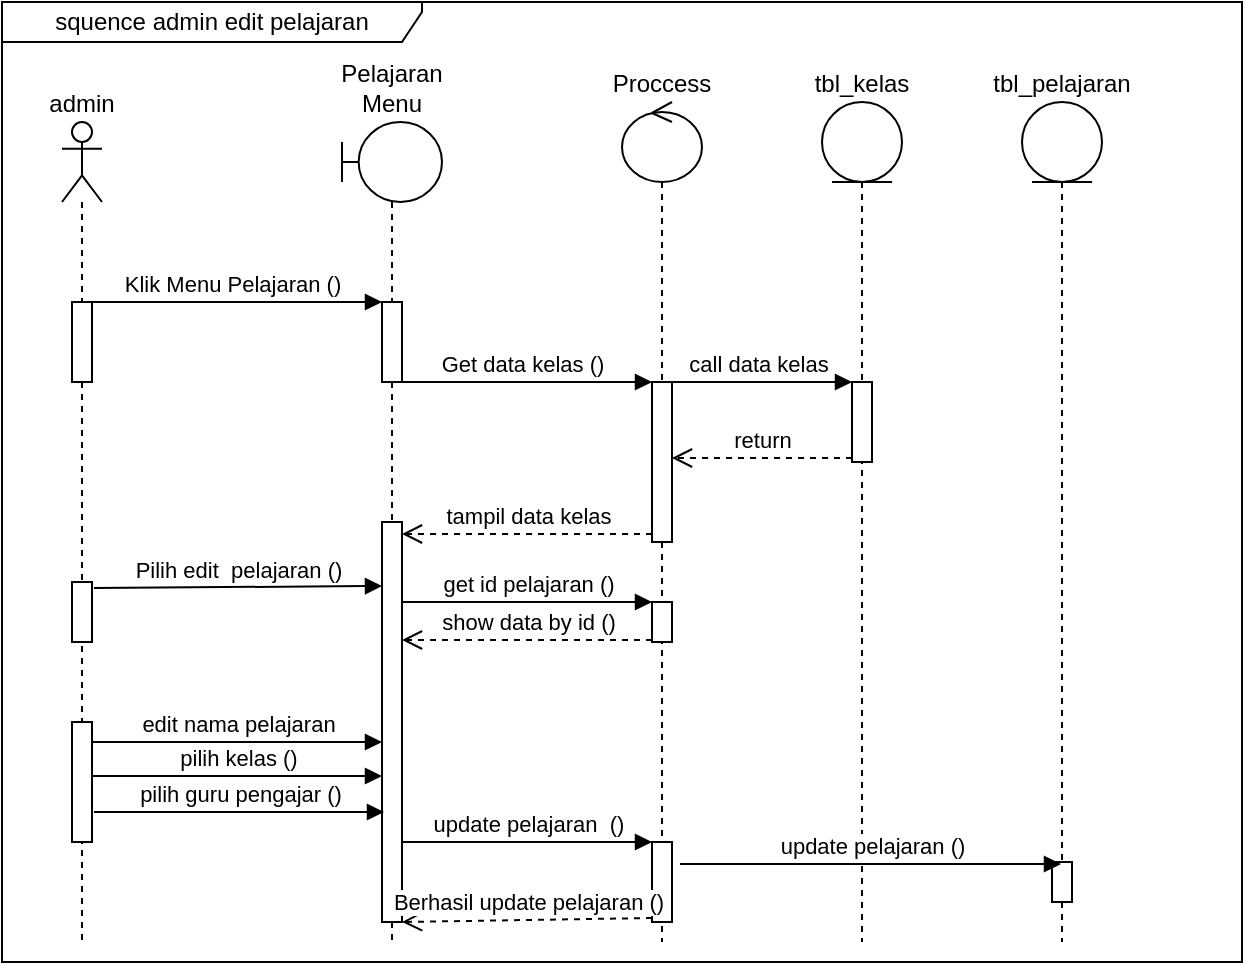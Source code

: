 <mxfile version="17.4.2" type="device"><diagram id="YW04OZU-iOZI01nlNQxz" name="Page-1"><mxGraphModel dx="862" dy="553" grid="1" gridSize="10" guides="1" tooltips="1" connect="1" arrows="1" fold="1" page="1" pageScale="1" pageWidth="850" pageHeight="1100" math="0" shadow="0"><root><mxCell id="0"/><mxCell id="1" parent="0"/><mxCell id="RFjXHHfzHuAORrrQnQT8-1" value="Pelajaran Menu" style="shape=umlLifeline;participant=umlBoundary;perimeter=lifelinePerimeter;whiteSpace=wrap;html=1;container=1;collapsible=0;recursiveResize=0;verticalAlign=bottom;spacingTop=36;outlineConnect=0;labelPosition=center;verticalLabelPosition=top;align=center;fontSize=12;" parent="1" vertex="1"><mxGeometry x="270" y="150" width="50" height="410" as="geometry"/></mxCell><mxCell id="gpz6towrVBmVh9Wy9PKK-2" value="" style="html=1;points=[];perimeter=orthogonalPerimeter;" vertex="1" parent="RFjXHHfzHuAORrrQnQT8-1"><mxGeometry x="20" y="90" width="10" height="40" as="geometry"/></mxCell><mxCell id="gpz6towrVBmVh9Wy9PKK-12" value="" style="html=1;points=[];perimeter=orthogonalPerimeter;" vertex="1" parent="RFjXHHfzHuAORrrQnQT8-1"><mxGeometry x="20" y="200" width="10" height="200" as="geometry"/></mxCell><mxCell id="RFjXHHfzHuAORrrQnQT8-4" value="Proccess" style="shape=umlLifeline;participant=umlControl;perimeter=lifelinePerimeter;whiteSpace=wrap;html=1;container=1;collapsible=0;recursiveResize=0;verticalAlign=bottom;spacingTop=36;outlineConnect=0;fontSize=12;labelPosition=center;verticalLabelPosition=top;align=center;" parent="1" vertex="1"><mxGeometry x="410" y="140" width="40" height="420" as="geometry"/></mxCell><mxCell id="gpz6towrVBmVh9Wy9PKK-5" value="" style="html=1;points=[];perimeter=orthogonalPerimeter;" vertex="1" parent="RFjXHHfzHuAORrrQnQT8-4"><mxGeometry x="15" y="140" width="10" height="80" as="geometry"/></mxCell><mxCell id="gpz6towrVBmVh9Wy9PKK-21" value="" style="html=1;points=[];perimeter=orthogonalPerimeter;" vertex="1" parent="RFjXHHfzHuAORrrQnQT8-4"><mxGeometry x="15" y="370" width="10" height="40" as="geometry"/></mxCell><mxCell id="gpz6towrVBmVh9Wy9PKK-33" value="" style="html=1;points=[];perimeter=orthogonalPerimeter;" vertex="1" parent="RFjXHHfzHuAORrrQnQT8-4"><mxGeometry x="15" y="250" width="10" height="20" as="geometry"/></mxCell><mxCell id="RFjXHHfzHuAORrrQnQT8-8" value="tbl_kelas" style="shape=umlLifeline;participant=umlEntity;perimeter=lifelinePerimeter;whiteSpace=wrap;html=1;container=1;collapsible=0;recursiveResize=0;verticalAlign=bottom;spacingTop=36;outlineConnect=0;fontSize=12;labelPosition=center;verticalLabelPosition=top;align=center;" parent="1" vertex="1"><mxGeometry x="510" y="140" width="40" height="420" as="geometry"/></mxCell><mxCell id="gpz6towrVBmVh9Wy9PKK-9" value="" style="html=1;points=[];perimeter=orthogonalPerimeter;" vertex="1" parent="RFjXHHfzHuAORrrQnQT8-8"><mxGeometry x="15" y="140" width="10" height="40" as="geometry"/></mxCell><mxCell id="RFjXHHfzHuAORrrQnQT8-10" value="admin" style="shape=umlLifeline;participant=umlActor;perimeter=lifelinePerimeter;whiteSpace=wrap;html=1;container=1;collapsible=0;recursiveResize=0;verticalAlign=bottom;spacingTop=36;outlineConnect=0;fontSize=12;labelPosition=center;verticalLabelPosition=top;align=center;" parent="1" vertex="1"><mxGeometry x="130" y="150" width="20" height="410" as="geometry"/></mxCell><mxCell id="gpz6towrVBmVh9Wy9PKK-1" value="" style="html=1;points=[];perimeter=orthogonalPerimeter;" vertex="1" parent="RFjXHHfzHuAORrrQnQT8-10"><mxGeometry x="5" y="90" width="10" height="40" as="geometry"/></mxCell><mxCell id="gpz6towrVBmVh9Wy9PKK-13" value="" style="html=1;points=[];perimeter=orthogonalPerimeter;" vertex="1" parent="RFjXHHfzHuAORrrQnQT8-10"><mxGeometry x="5" y="300" width="10" height="60" as="geometry"/></mxCell><mxCell id="gpz6towrVBmVh9Wy9PKK-31" value="" style="html=1;points=[];perimeter=orthogonalPerimeter;" vertex="1" parent="RFjXHHfzHuAORrrQnQT8-10"><mxGeometry x="5" y="230" width="10" height="30" as="geometry"/></mxCell><mxCell id="RFjXHHfzHuAORrrQnQT8-40" value="squence admin edit pelajaran" style="shape=umlFrame;whiteSpace=wrap;html=1;width=210;height=20;" parent="1" vertex="1"><mxGeometry x="100" y="90" width="620" height="480" as="geometry"/></mxCell><mxCell id="gpz6towrVBmVh9Wy9PKK-3" value="Klik Menu Pelajaran ()" style="html=1;verticalAlign=bottom;endArrow=block;entryX=0;entryY=0;rounded=0;" edge="1" target="gpz6towrVBmVh9Wy9PKK-2" parent="1" source="RFjXHHfzHuAORrrQnQT8-10"><mxGeometry relative="1" as="geometry"><mxPoint x="190" y="240" as="sourcePoint"/></mxGeometry></mxCell><mxCell id="gpz6towrVBmVh9Wy9PKK-6" value="Get data kelas ()" style="html=1;verticalAlign=bottom;endArrow=block;entryX=0;entryY=0;rounded=0;" edge="1" target="gpz6towrVBmVh9Wy9PKK-5" parent="1" source="RFjXHHfzHuAORrrQnQT8-1"><mxGeometry relative="1" as="geometry"><mxPoint x="325" y="280" as="sourcePoint"/></mxGeometry></mxCell><mxCell id="gpz6towrVBmVh9Wy9PKK-11" value="return" style="html=1;verticalAlign=bottom;endArrow=open;dashed=1;endSize=8;exitX=0;exitY=0.95;rounded=0;" edge="1" source="gpz6towrVBmVh9Wy9PKK-9" parent="1" target="gpz6towrVBmVh9Wy9PKK-5"><mxGeometry relative="1" as="geometry"><mxPoint x="400" y="320" as="targetPoint"/></mxGeometry></mxCell><mxCell id="gpz6towrVBmVh9Wy9PKK-10" value="call data kelas" style="html=1;verticalAlign=bottom;endArrow=block;entryX=0;entryY=0;rounded=0;" edge="1" target="gpz6towrVBmVh9Wy9PKK-9" parent="1" source="RFjXHHfzHuAORrrQnQT8-4"><mxGeometry relative="1" as="geometry"><mxPoint x="455" y="280" as="sourcePoint"/></mxGeometry></mxCell><mxCell id="gpz6towrVBmVh9Wy9PKK-7" value="tampil data kelas" style="html=1;verticalAlign=bottom;endArrow=open;dashed=1;endSize=8;exitX=0;exitY=0.95;rounded=0;" edge="1" source="gpz6towrVBmVh9Wy9PKK-5" parent="1"><mxGeometry relative="1" as="geometry"><mxPoint x="300" y="356" as="targetPoint"/></mxGeometry></mxCell><mxCell id="gpz6towrVBmVh9Wy9PKK-15" value="edit nama pelajaran" style="html=1;verticalAlign=bottom;endArrow=block;rounded=0;" edge="1" parent="1"><mxGeometry width="80" relative="1" as="geometry"><mxPoint x="145" y="460" as="sourcePoint"/><mxPoint x="290" y="460" as="targetPoint"/></mxGeometry></mxCell><mxCell id="gpz6towrVBmVh9Wy9PKK-16" value="pilih kelas ()" style="html=1;verticalAlign=bottom;endArrow=block;rounded=0;" edge="1" parent="1"><mxGeometry width="80" relative="1" as="geometry"><mxPoint x="145" y="477" as="sourcePoint"/><mxPoint x="290" y="477" as="targetPoint"/></mxGeometry></mxCell><mxCell id="gpz6towrVBmVh9Wy9PKK-18" value="pilih guru pengajar ()" style="html=1;verticalAlign=bottom;endArrow=block;rounded=0;" edge="1" parent="1"><mxGeometry width="80" relative="1" as="geometry"><mxPoint x="146" y="495" as="sourcePoint"/><mxPoint x="291" y="495" as="targetPoint"/></mxGeometry></mxCell><mxCell id="gpz6towrVBmVh9Wy9PKK-19" value="tbl_pelajaran" style="shape=umlLifeline;participant=umlEntity;perimeter=lifelinePerimeter;whiteSpace=wrap;html=1;container=1;collapsible=0;recursiveResize=0;verticalAlign=bottom;spacingTop=36;outlineConnect=0;fontSize=12;labelPosition=center;verticalLabelPosition=top;align=center;" vertex="1" parent="1"><mxGeometry x="610" y="140" width="40" height="420" as="geometry"/></mxCell><mxCell id="gpz6towrVBmVh9Wy9PKK-25" value="" style="html=1;points=[];perimeter=orthogonalPerimeter;" vertex="1" parent="gpz6towrVBmVh9Wy9PKK-19"><mxGeometry x="15" y="380" width="10" height="20" as="geometry"/></mxCell><mxCell id="gpz6towrVBmVh9Wy9PKK-22" value="update pelajaran&amp;nbsp; ()" style="html=1;verticalAlign=bottom;endArrow=block;entryX=0;entryY=0;rounded=0;" edge="1" target="gpz6towrVBmVh9Wy9PKK-21" parent="1"><mxGeometry relative="1" as="geometry"><mxPoint x="300" y="510" as="sourcePoint"/></mxGeometry></mxCell><mxCell id="gpz6towrVBmVh9Wy9PKK-23" value="Berhasil update pelajaran ()" style="html=1;verticalAlign=bottom;endArrow=open;dashed=1;endSize=8;exitX=0;exitY=0.95;rounded=0;" edge="1" source="gpz6towrVBmVh9Wy9PKK-21" parent="1"><mxGeometry relative="1" as="geometry"><mxPoint x="300" y="550" as="targetPoint"/></mxGeometry></mxCell><mxCell id="gpz6towrVBmVh9Wy9PKK-26" value="update pelajaran ()" style="html=1;verticalAlign=bottom;endArrow=block;rounded=0;exitX=1.4;exitY=0.275;exitDx=0;exitDy=0;exitPerimeter=0;" edge="1" parent="1" source="gpz6towrVBmVh9Wy9PKK-21" target="gpz6towrVBmVh9Wy9PKK-19"><mxGeometry width="80" relative="1" as="geometry"><mxPoint x="440" y="500" as="sourcePoint"/><mxPoint x="620" y="500" as="targetPoint"/></mxGeometry></mxCell><mxCell id="gpz6towrVBmVh9Wy9PKK-32" value="Pilih edit&amp;nbsp; pelajaran ()" style="html=1;verticalAlign=bottom;endArrow=block;rounded=0;exitX=1.1;exitY=0.1;exitDx=0;exitDy=0;exitPerimeter=0;entryX=0;entryY=0.16;entryDx=0;entryDy=0;entryPerimeter=0;" edge="1" parent="1" source="gpz6towrVBmVh9Wy9PKK-31" target="gpz6towrVBmVh9Wy9PKK-12"><mxGeometry width="80" relative="1" as="geometry"><mxPoint x="170" y="380" as="sourcePoint"/><mxPoint x="250" y="380" as="targetPoint"/></mxGeometry></mxCell><mxCell id="gpz6towrVBmVh9Wy9PKK-34" value="get id pelajaran ()" style="html=1;verticalAlign=bottom;endArrow=block;entryX=0;entryY=0;rounded=0;" edge="1" target="gpz6towrVBmVh9Wy9PKK-33" parent="1"><mxGeometry relative="1" as="geometry"><mxPoint x="300" y="390" as="sourcePoint"/></mxGeometry></mxCell><mxCell id="gpz6towrVBmVh9Wy9PKK-35" value="show data by id ()" style="html=1;verticalAlign=bottom;endArrow=open;dashed=1;endSize=8;exitX=0;exitY=0.95;rounded=0;" edge="1" source="gpz6towrVBmVh9Wy9PKK-33" parent="1"><mxGeometry relative="1" as="geometry"><mxPoint x="300" y="409" as="targetPoint"/></mxGeometry></mxCell></root></mxGraphModel></diagram></mxfile>